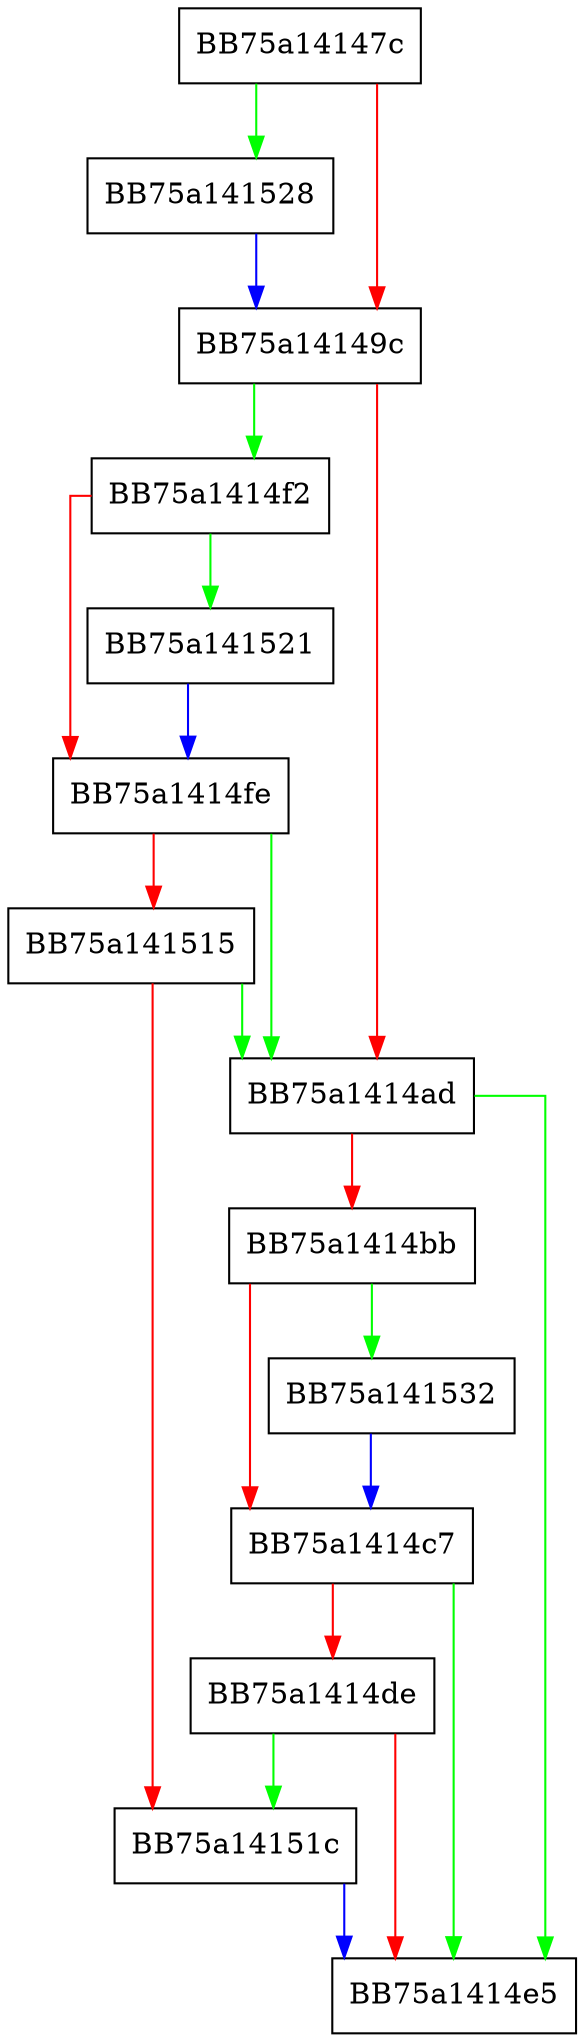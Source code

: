 digraph FilterPostOpenFile {
  node [shape="box"];
  graph [splines=ortho];
  BB75a14147c -> BB75a141528 [color="green"];
  BB75a14147c -> BB75a14149c [color="red"];
  BB75a14149c -> BB75a1414f2 [color="green"];
  BB75a14149c -> BB75a1414ad [color="red"];
  BB75a1414ad -> BB75a1414e5 [color="green"];
  BB75a1414ad -> BB75a1414bb [color="red"];
  BB75a1414bb -> BB75a141532 [color="green"];
  BB75a1414bb -> BB75a1414c7 [color="red"];
  BB75a1414c7 -> BB75a1414e5 [color="green"];
  BB75a1414c7 -> BB75a1414de [color="red"];
  BB75a1414de -> BB75a14151c [color="green"];
  BB75a1414de -> BB75a1414e5 [color="red"];
  BB75a1414f2 -> BB75a141521 [color="green"];
  BB75a1414f2 -> BB75a1414fe [color="red"];
  BB75a1414fe -> BB75a1414ad [color="green"];
  BB75a1414fe -> BB75a141515 [color="red"];
  BB75a141515 -> BB75a1414ad [color="green"];
  BB75a141515 -> BB75a14151c [color="red"];
  BB75a14151c -> BB75a1414e5 [color="blue"];
  BB75a141521 -> BB75a1414fe [color="blue"];
  BB75a141528 -> BB75a14149c [color="blue"];
  BB75a141532 -> BB75a1414c7 [color="blue"];
}